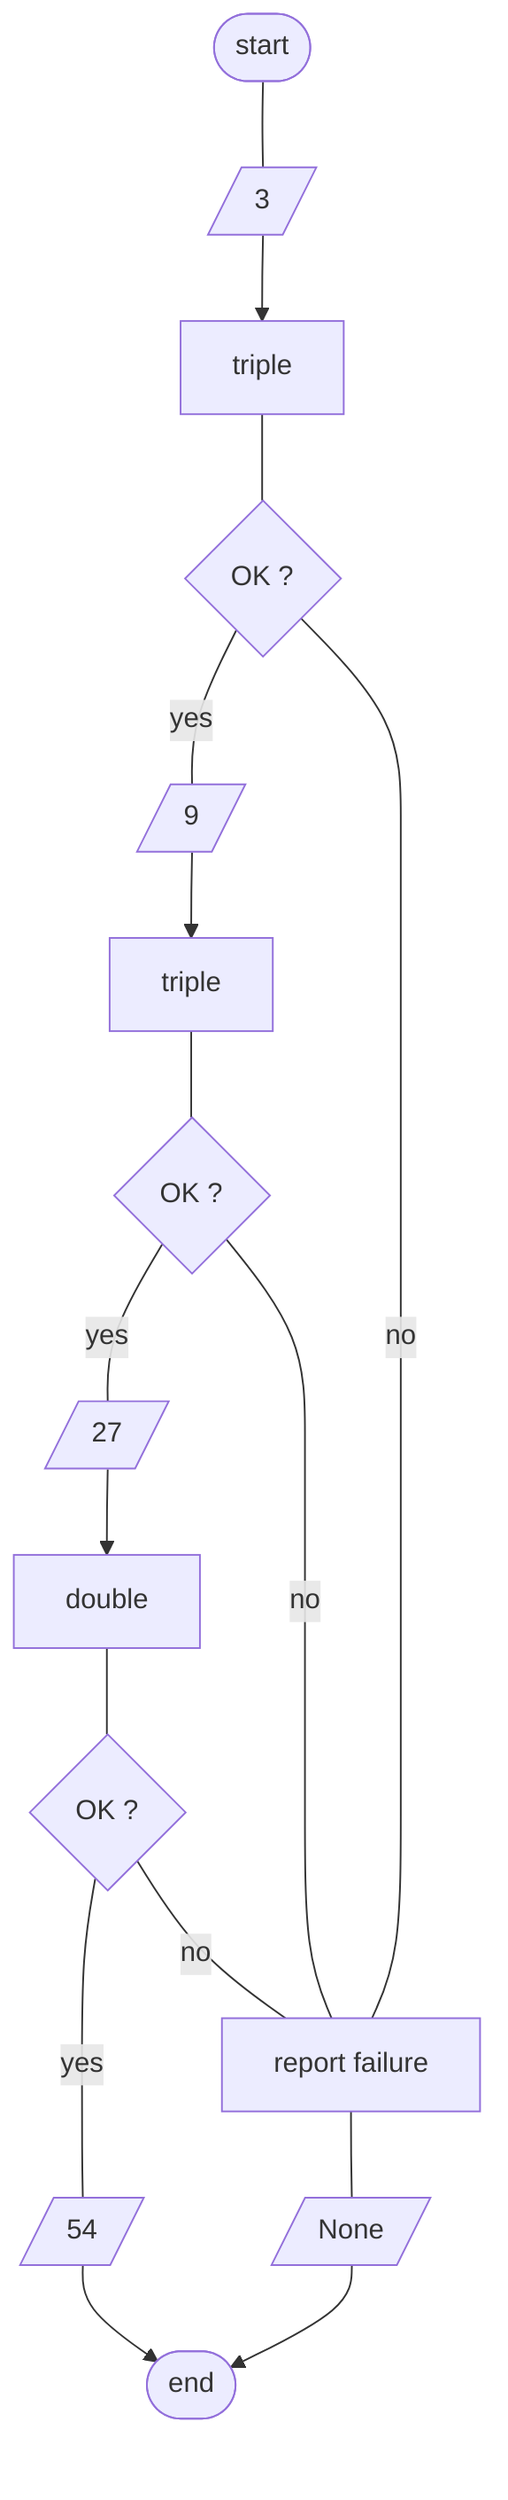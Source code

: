 flowchart TB
    A([start]) ---inp[/3/]--> B
    B[triple] ---D1{OK ?}---|yes|out1[/9/]-->C
    C[triple] ---D2{OK ?}---|yes|out2[/27/]-->D
    D[double] ---D3{OK ?}---|yes|out3[/54/]-->Z
    D1 ---|no|R[report failure]
    D2 ---|no|R[report failure]
    D3 ---|no|R[report failure]
    R ---None[/None/]-->Z([end])